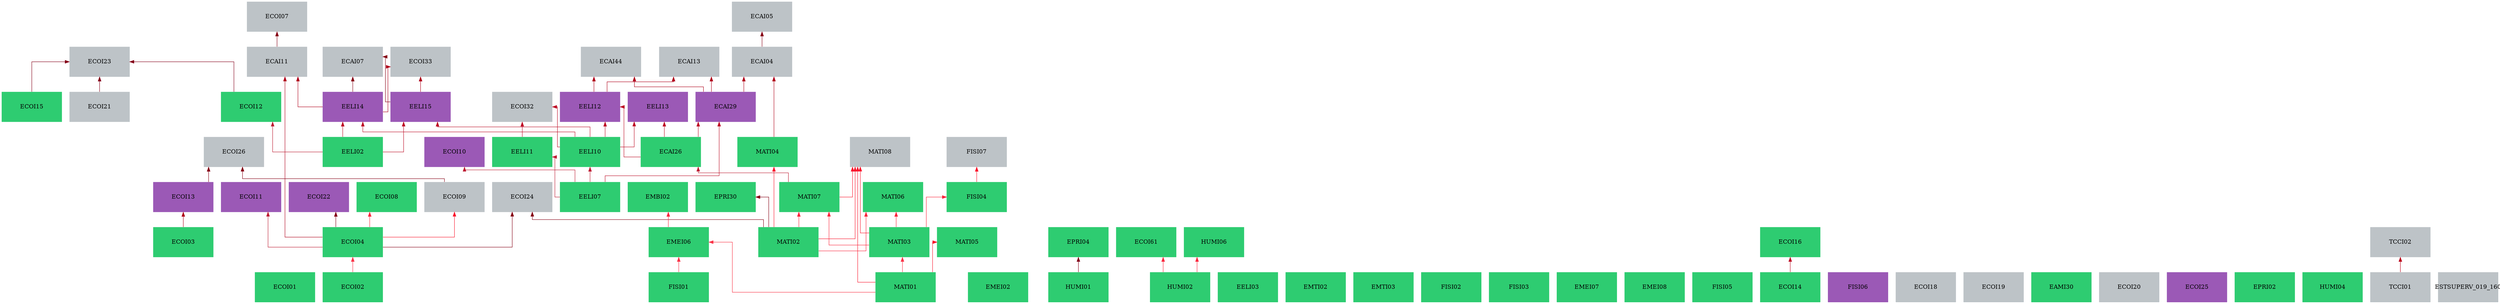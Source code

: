 digraph "2016001942.dot" {
	graph [overlap=scale rankdir=BT sep=0.5 splines=ortho]
	node [nodesep=2 pad=1 ranksep=2]
	ECOI01 [label=ECOI01 color=none fillcolor="#2ECC71" fixedsize=true height=1 pos="1,-0!" shape=rectangle style=filled width=2]
	ECOI02 [label=ECOI02 color=none fillcolor="#2ECC71" fixedsize=true height=1 pos="1,-1!" shape=rectangle style=filled width=2]
	ECOI03 [label=ECOI03 color=none fillcolor="#2ECC71" fixedsize=true height=1 pos="1,-2!" shape=rectangle style=filled width=2]
	EMEI02 [label=EMEI02 color=none fillcolor="#2ECC71" fixedsize=true height=1 pos="1,-3!" shape=rectangle style=filled width=2]
	FISI01 [label=FISI01 color=none fillcolor="#2ECC71" fixedsize=true height=1 pos="1,-4!" shape=rectangle style=filled width=2]
	HUMI01 [label=HUMI01 color=none fillcolor="#2ECC71" fixedsize=true height=1 pos="1,-5!" shape=rectangle style=filled width=2]
	HUMI02 [label=HUMI02 color=none fillcolor="#2ECC71" fixedsize=true height=1 pos="1,-6!" shape=rectangle style=filled width=2]
	MATI01 [label=MATI01 color=none fillcolor="#2ECC71" fixedsize=true height=1 pos="1,-7!" shape=rectangle style=filled width=2]
	MATI02 [label=MATI02 color=none fillcolor="#2ECC71" fixedsize=true height=1 pos="1,-8!" shape=rectangle style=filled width=2]
	ECOI04 [label=ECOI04 color=none fillcolor="#2ECC71" fixedsize=true height=1 pos="2,-0!" shape=rectangle style=filled width=2]
	ECOI02 -> ECOI04 [color="#FA3246"]
	EELI02 [label=EELI02 color=none fillcolor="#2ECC71" fixedsize=true height=1 pos="2,-1!" shape=rectangle style=filled width=2]
	EELI03 [label=EELI03 color=none fillcolor="#2ECC71" fixedsize=true height=1 pos="2,-2!" shape=rectangle style=filled width=2]
	EMEI06 [label=EMEI06 color=none fillcolor="#2ECC71" fixedsize=true height=1 pos="2,-3!" shape=rectangle style=filled width=2]
	MATI01 -> EMEI06 [color="#FA3246"]
	FISI01 -> EMEI06 [color="#FA3246"]
	EMTI02 [label=EMTI02 color=none fillcolor="#2ECC71" fixedsize=true height=1 pos="2,-4!" shape=rectangle style=filled width=2]
	EMTI03 [label=EMTI03 color=none fillcolor="#2ECC71" fixedsize=true height=1 pos="2,-5!" shape=rectangle style=filled width=2]
	FISI02 [label=FISI02 color=none fillcolor="#2ECC71" fixedsize=true height=1 pos="2,-6!" shape=rectangle style=filled width=2]
	FISI03 [label=FISI03 color=none fillcolor="#2ECC71" fixedsize=true height=1 pos="2,-7!" shape=rectangle style=filled width=2]
	MATI03 [label=MATI03 color=none fillcolor="#2ECC71" fixedsize=true height=1 pos="2,-8!" shape=rectangle style=filled width=2]
	MATI01 -> MATI03 [color="#FA3246"]
	ECOI08 [label=ECOI08 color=none fillcolor="#2ECC71" fixedsize=true height=1 pos="3,-0!" shape=rectangle style=filled width=2]
	ECOI04 -> ECOI08 [color="#FA253B"]
	ECOI61 [label=ECOI61 color=none fillcolor="#2ECC71" fixedsize=true height=1 pos="3,-1!" shape=rectangle style=filled width=2]
	HUMI02 -> ECOI61 [color="#FA253B"]
	EMBI02 [label=EMBI02 color=none fillcolor="#2ECC71" fixedsize=true height=1 pos="3,-2!" shape=rectangle style=filled width=2]
	EMEI06 -> EMBI02 [color="#FA253B"]
	EMEI07 [label=EMEI07 color=none fillcolor="#2ECC71" fixedsize=true height=1 pos="3,-3!" shape=rectangle style=filled width=2]
	EMEI08 [label=EMEI08 color=none fillcolor="#2ECC71" fixedsize=true height=1 pos="3,-4!" shape=rectangle style=filled width=2]
	FISI04 [label=FISI04 color=none fillcolor="#2ECC71" fixedsize=true height=1 pos="3,-5!" shape=rectangle style=filled width=2]
	MATI03 -> FISI04 [color="#FA253B"]
	HUMI06 [label=HUMI06 color=none fillcolor="#2ECC71" fixedsize=true height=1 pos="3,-6!" shape=rectangle style=filled width=2]
	HUMI02 -> HUMI06 [color="#FA253B"]
	MATI06 [label=MATI06 color=none fillcolor="#2ECC71" fixedsize=true height=1 pos="3,-7!" shape=rectangle style=filled width=2]
	MATI03 -> MATI06 [color="#FA253B"]
	MATI02 -> MATI06 [color="#FA253B"]
	MATI07 [label=MATI07 color=none fillcolor="#2ECC71" fixedsize=true height=1 pos="3,-8!" shape=rectangle style=filled width=2]
	MATI03 -> MATI07 [color="#FA253B"]
	MATI02 -> MATI07 [color="#FA253B"]
	ECOI09 [label=ECOI09 color=none fillcolor="#BDC3C7" fixedsize=true height=1 pos="4,-0!" shape=rectangle style=filled width=2]
	ECOI04 -> ECOI09 [color="#FA142B"]
	EELI07 [label=EELI07 color=none fillcolor="#2ECC71" fixedsize=true height=1 pos="4,-1!" shape=rectangle style=filled width=2]
	FISI05 [label=FISI05 color=none fillcolor="#2ECC71" fixedsize=true height=1 pos="4,-2!" shape=rectangle style=filled width=2]
	FISI07 [label=FISI07 color=none fillcolor="#BDC3C7" fixedsize=true height=1 pos="4,-3!" shape=rectangle style=filled width=2]
	FISI04 -> FISI07 [color="#FA142B"]
	MATI04 [label=MATI04 color=none fillcolor="#2ECC71" fixedsize=true height=1 pos="4,-4!" shape=rectangle style=filled width=2]
	MATI02 -> MATI04 [color="#FA142B"]
	MATI05 [label=MATI05 color=none fillcolor="#2ECC71" fixedsize=true height=1 pos="4,-5!" shape=rectangle style=filled width=2]
	MATI01 -> MATI05 [color="#FA142B"]
	MATI08 [label=MATI08 color=none fillcolor="#BDC3C7" fixedsize=true height=1 pos="4,-6!" shape=rectangle style=filled width=2]
	MATI01 -> MATI08 [color="#FA142B"]
	MATI02 -> MATI08 [color="#FA142B"]
	MATI03 -> MATI08 [color="#FA142B"]
	MATI07 -> MATI08 [color="#FA142B"]
	ECAI26 [label=ECAI26 color=none fillcolor="#2ECC71" fixedsize=true height=1 pos="5,-0!" shape=rectangle style=filled width=2]
	MATI07 -> ECAI26 [color="#BD1C32"]
	ECOI10 [label=ECOI10 color=none fillcolor="#9B59B6" fixedsize=true height=1 pos="5,-1!" shape=rectangle style=filled width=2]
	EELI07 -> ECOI10 [color="#BD1C32"]
	ECOI11 [label=ECOI11 color=none fillcolor="#9B59B6" fixedsize=true height=1 pos="5,-2!" shape=rectangle style=filled width=2]
	ECOI04 -> ECOI11 [color="#BD1C32"]
	ECOI12 [label=ECOI12 color=none fillcolor="#2ECC71" fixedsize=true height=1 pos="5,-3!" shape=rectangle style=filled width=2]
	EELI02 -> ECOI12 [color="#BD1C32"]
	ECOI14 [label=ECOI14 color=none fillcolor="#2ECC71" fixedsize=true height=1 pos="5,-4!" shape=rectangle style=filled width=2]
	EELI10 [label=EELI10 color=none fillcolor="#2ECC71" fixedsize=true height=1 pos="5,-5!" shape=rectangle style=filled width=2]
	EELI07 -> EELI10 [color="#BD1C32"]
	EELI11 [label=EELI11 color=none fillcolor="#2ECC71" fixedsize=true height=1 pos="5,-6!" shape=rectangle style=filled width=2]
	EELI07 -> EELI11 [color="#BD1C32"]
	FISI06 [label=FISI06 color=none fillcolor="#9B59B6" fixedsize=true height=1 pos="5,-7!" shape=rectangle style=filled width=2]
	ECAI29 [label=ECAI29 color=none fillcolor="#9B59B6" fixedsize=true height=1 pos="6,-0!" shape=rectangle style=filled width=2]
	ECAI26 -> ECAI29 [color="#BD0D25"]
	EELI07 -> ECAI29 [color="#BD0D25"]
	ECOI15 [label=ECOI15 color=none fillcolor="#2ECC71" fixedsize=true height=1 pos="6,-1!" shape=rectangle style=filled width=2]
	ECOI16 [label=ECOI16 color=none fillcolor="#2ECC71" fixedsize=true height=1 pos="6,-2!" shape=rectangle style=filled width=2]
	ECOI14 -> ECOI16 [color="#BD0D25"]
	ECOI32 [label=ECOI32 color=none fillcolor="#BDC3C7" fixedsize=true height=1 pos="6,-3!" shape=rectangle style=filled width=2]
	EELI10 -> ECOI32 [color="#BD0D25"]
	EELI11 -> ECOI32 [color="#BD0D25"]
	EELI12 [label=EELI12 color=none fillcolor="#9B59B6" fixedsize=true height=1 pos="6,-4!" shape=rectangle style=filled width=2]
	EELI10 -> EELI12 [color="#BD0D25"]
	ECAI26 -> EELI12 [color="#BD0D25"]
	EELI13 [label=EELI13 color=none fillcolor="#9B59B6" fixedsize=true height=1 pos="6,-5!" shape=rectangle style=filled width=2]
	ECAI26 -> EELI13 [color="#BD0D25"]
	EELI10 -> EELI13 [color="#BD0D25"]
	EELI14 [label=EELI14 color=none fillcolor="#9B59B6" fixedsize=true height=1 pos="6,-6!" shape=rectangle style=filled width=2]
	EELI10 -> EELI14 [color="#BD0D25"]
	EELI02 -> EELI14 [color="#BD0D25"]
	EELI15 [label=EELI15 color=none fillcolor="#9B59B6" fixedsize=true height=1 pos="6,-7!" shape=rectangle style=filled width=2]
	EELI10 -> EELI15 [color="#BD0D25"]
	EELI02 -> EELI15 [color="#BD0D25"]
	ECAI04 [label=ECAI04 color=none fillcolor="#BDC3C7" fixedsize=true height=1 pos="7,-0!" shape=rectangle style=filled width=2]
	ECAI29 -> ECAI04 [color="#AF0019"]
	MATI04 -> ECAI04 [color="#AF0019"]
	ECAI11 [label=ECAI11 color=none fillcolor="#BDC3C7" fixedsize=true height=1 pos="7,-1!" shape=rectangle style=filled width=2]
	ECOI04 -> ECAI11 [color="#AF0019"]
	EELI14 -> ECAI11 [color="#AF0019"]
	ECAI13 [label=ECAI13 color=none fillcolor="#BDC3C7" fixedsize=true height=1 pos="7,-2!" shape=rectangle style=filled width=2]
	ECAI29 -> ECAI13 [color="#AF0019"]
	EELI12 -> ECAI13 [color="#AF0019"]
	ECAI44 [label=ECAI44 color=none fillcolor="#BDC3C7" fixedsize=true height=1 pos="7,-3!" shape=rectangle style=filled width=2]
	ECAI29 -> ECAI44 [color="#AF0019"]
	EELI12 -> ECAI44 [color="#AF0019"]
	ECOI13 [label=ECOI13 color=none fillcolor="#9B59B6" fixedsize=true height=1 pos="7,-4!" shape=rectangle style=filled width=2]
	ECOI03 -> ECOI13 [color="#AF0019"]
	ECOI18 [label=ECOI18 color=none fillcolor="#BDC3C7" fixedsize=true height=1 pos="7,-5!" shape=rectangle style=filled width=2]
	ECOI19 [label=ECOI19 color=none fillcolor="#BDC3C7" fixedsize=true height=1 pos="7,-6!" shape=rectangle style=filled width=2]
	ECOI33 [label=ECOI33 color=none fillcolor="#BDC3C7" fixedsize=true height=1 pos="7,-7!" shape=rectangle style=filled width=2]
	EELI15 -> ECOI33 [color="#AF0019"]
	EELI14 -> ECOI33 [color="#AF0019"]
	ECAI05 [label=ECAI05 color=none fillcolor="#BDC3C7" fixedsize=true height=1 pos="8,-0!" shape=rectangle style=filled width=2]
	ECAI04 -> ECAI05 [color="#850014"]
	ECAI07 [label=ECAI07 color=none fillcolor="#BDC3C7" fixedsize=true height=1 pos="8,-1!" shape=rectangle style=filled width=2]
	EELI15 -> ECAI07 [color="#850014"]
	EELI14 -> ECAI07 [color="#850014"]
	ECOI07 [label=ECOI07 color=none fillcolor="#BDC3C7" fixedsize=true height=1 pos="8,-2!" shape=rectangle style=filled width=2]
	ECAI11 -> ECOI07 [color="#850014"]
	ECOI21 [label=ECOI21 color=none fillcolor="#BDC3C7" fixedsize=true height=1 pos="8,-3!" shape=rectangle style=filled width=2]
	ECOI24 [label=ECOI24 color=none fillcolor="#BDC3C7" fixedsize=true height=1 pos="8,-4!" shape=rectangle style=filled width=2]
	ECOI04 -> ECOI24 [color="#850014"]
	MATI02 -> ECOI24 [color="#850014"]
	ECOI26 [label=ECOI26 color=none fillcolor="#BDC3C7" fixedsize=true height=1 pos="8,-5!" shape=rectangle style=filled width=2]
	ECOI09 -> ECOI26 [color="#850014"]
	ECOI13 -> ECOI26 [color="#850014"]
	EPRI30 [label=EPRI30 color=none fillcolor="#2ECC71" fixedsize=true height=1 pos="8,-6!" shape=rectangle style=filled width=2]
	MATI02 -> EPRI30 [color="#850014"]
	EAMI30 [label=EAMI30 color=none fillcolor="#2ECC71" fixedsize=true height=1 pos="9,-0!" shape=rectangle style=filled width=2]
	ECOI20 [label=ECOI20 color=none fillcolor="#BDC3C7" fixedsize=true height=1 pos="9,-1!" shape=rectangle style=filled width=2]
	ECOI22 [label=ECOI22 color=none fillcolor="#9B59B6" fixedsize=true height=1 pos="9,-2!" shape=rectangle style=filled width=2]
	ECOI04 -> ECOI22 [color="#840019"]
	ECOI23 [label=ECOI23 color=none fillcolor="#BDC3C7" fixedsize=true height=1 pos="9,-3!" shape=rectangle style=filled width=2]
	ECOI21 -> ECOI23 [color="#840019"]
	ECOI15 -> ECOI23 [color="#840019"]
	ECOI12 -> ECOI23 [color="#840019"]
	ECOI25 [label=ECOI25 color=none fillcolor="#9B59B6" fixedsize=true height=1 pos="9,-4!" shape=rectangle style=filled width=2]
	EPRI02 [label=EPRI02 color=none fillcolor="#2ECC71" fixedsize=true height=1 pos="9,-5!" shape=rectangle style=filled width=2]
	EPRI04 [label=EPRI04 color=none fillcolor="#2ECC71" fixedsize=true height=1 pos="9,-6!" shape=rectangle style=filled width=2]
	HUMI01 -> EPRI04 [color="#840019"]
	HUMI04 [label=HUMI04 color=none fillcolor="#2ECC71" fixedsize=true height=1 pos="9,-7!" shape=rectangle style=filled width=2]
	TCCI01 [label=TCCI01 color=none fillcolor="#BDC3C7" fixedsize=true height=1 pos="9,-8!" shape=rectangle style=filled width=2]
	ESTSUPERV_019_160 [label=ESTSUPERV_019_160 color=none fillcolor="#BDC3C7" fixedsize=true height=1 pos="10,-0!" shape=rectangle style=filled width=2]
	TCCI02 [label=TCCI02 color=none fillcolor="#BDC3C7" fixedsize=true height=1 pos="10,-1!" shape=rectangle style=filled width=2]
	TCCI01 -> TCCI02 [color="#BB0019"]
}
